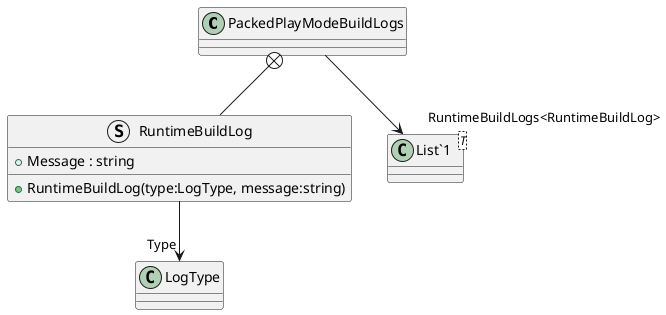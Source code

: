 @startuml
class PackedPlayModeBuildLogs {
}
struct RuntimeBuildLog {
    + Message : string
    + RuntimeBuildLog(type:LogType, message:string)
}
class "List`1"<T> {
}
PackedPlayModeBuildLogs --> "RuntimeBuildLogs<RuntimeBuildLog>" "List`1"
PackedPlayModeBuildLogs +-- RuntimeBuildLog
RuntimeBuildLog --> "Type" LogType
@enduml
